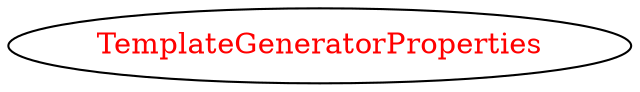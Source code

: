 digraph dependencyGraph {
 concentrate=true;
 ranksep="2.0";
 rankdir="LR"; 
 splines="ortho";
"TemplateGeneratorProperties" [fontcolor="red"];
}